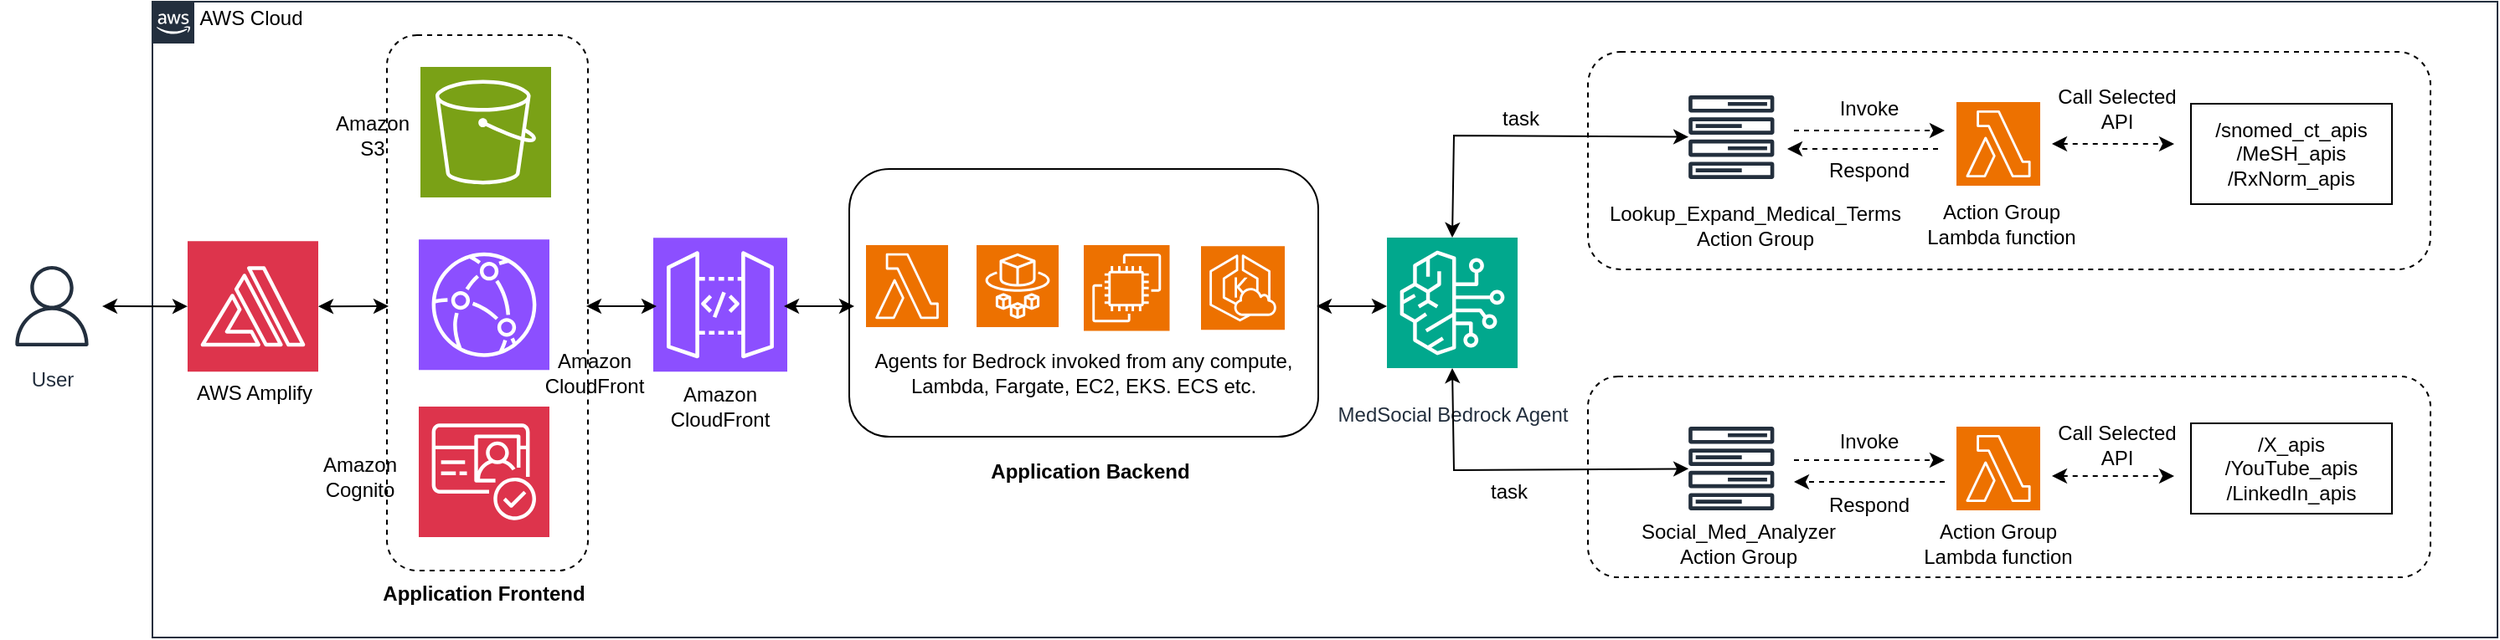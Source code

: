 <mxfile version="27.1.5">
  <diagram name="Page-1" id="mPRYtnHCe1ainTHo_fgo">
    <mxGraphModel dx="1636" dy="427" grid="1" gridSize="10" guides="1" tooltips="1" connect="1" arrows="0" fold="1" page="1" pageScale="1" pageWidth="850" pageHeight="1100" math="0" shadow="0">
      <root>
        <mxCell id="0" />
        <mxCell id="1" parent="0" />
        <mxCell id="MufeMbEMQpiEw7InIswr-2" value="`" style="points=[[0,0],[0.25,0],[0.5,0],[0.75,0],[1,0],[1,0.25],[1,0.5],[1,0.75],[1,1],[0.75,1],[0.5,1],[0.25,1],[0,1],[0,0.75],[0,0.5],[0,0.25]];outlineConnect=0;gradientColor=none;html=1;whiteSpace=wrap;fontSize=12;fontStyle=0;container=1;pointerEvents=0;collapsible=0;recursiveResize=0;shape=mxgraph.aws4.group;grIcon=mxgraph.aws4.group_aws_cloud_alt;strokeColor=#232F3E;fillColor=none;verticalAlign=top;align=left;spacingLeft=30;fontColor=#232F3E;dashed=0;" parent="1" vertex="1">
          <mxGeometry x="-600" y="480" width="1400" height="380" as="geometry" />
        </mxCell>
        <mxCell id="MufeMbEMQpiEw7InIswr-4" value="&lt;br&gt;MedSocial Bedrock Agent&lt;div&gt;&lt;br&gt;&lt;/div&gt;" style="sketch=0;points=[[0,0,0],[0.25,0,0],[0.5,0,0],[0.75,0,0],[1,0,0],[0,1,0],[0.25,1,0],[0.5,1,0],[0.75,1,0],[1,1,0],[0,0.25,0],[0,0.5,0],[0,0.75,0],[1,0.25,0],[1,0.5,0],[1,0.75,0]];outlineConnect=0;fontColor=#232F3E;fillColor=#01A88D;strokeColor=#ffffff;dashed=0;verticalLabelPosition=bottom;verticalAlign=top;align=center;html=1;fontSize=12;fontStyle=0;aspect=fixed;shape=mxgraph.aws4.resourceIcon;resIcon=mxgraph.aws4.bedrock;" parent="MufeMbEMQpiEw7InIswr-2" vertex="1">
          <mxGeometry x="737" y="141" width="78" height="78" as="geometry" />
        </mxCell>
        <mxCell id="MufeMbEMQpiEw7InIswr-5" value="" style="rounded=1;whiteSpace=wrap;html=1;dashed=1;" parent="MufeMbEMQpiEw7InIswr-2" vertex="1">
          <mxGeometry x="857" y="30" width="503" height="130" as="geometry" />
        </mxCell>
        <mxCell id="MufeMbEMQpiEw7InIswr-6" value="" style="rounded=1;whiteSpace=wrap;html=1;dashed=1;" parent="MufeMbEMQpiEw7InIswr-2" vertex="1">
          <mxGeometry x="857" y="224" width="503" height="120" as="geometry" />
        </mxCell>
        <mxCell id="MufeMbEMQpiEw7InIswr-9" value="" style="sketch=0;outlineConnect=0;fontColor=#232F3E;gradientColor=none;fillColor=#232F3D;strokeColor=none;dashed=0;verticalLabelPosition=bottom;verticalAlign=top;align=center;html=1;fontSize=12;fontStyle=0;aspect=fixed;pointerEvents=1;shape=mxgraph.aws4.forums;" parent="MufeMbEMQpiEw7InIswr-2" vertex="1">
          <mxGeometry x="917" y="56" width="51.32" height="50" as="geometry" />
        </mxCell>
        <mxCell id="MufeMbEMQpiEw7InIswr-10" value="" style="sketch=0;points=[[0,0,0],[0.25,0,0],[0.5,0,0],[0.75,0,0],[1,0,0],[0,1,0],[0.25,1,0],[0.5,1,0],[0.75,1,0],[1,1,0],[0,0.25,0],[0,0.5,0],[0,0.75,0],[1,0.25,0],[1,0.5,0],[1,0.75,0]];outlineConnect=0;fontColor=#232F3E;fillColor=#ED7100;strokeColor=#ffffff;dashed=0;verticalLabelPosition=bottom;verticalAlign=top;align=center;html=1;fontSize=12;fontStyle=0;aspect=fixed;shape=mxgraph.aws4.resourceIcon;resIcon=mxgraph.aws4.lambda;" parent="MufeMbEMQpiEw7InIswr-2" vertex="1">
          <mxGeometry x="1077" y="60" width="50" height="50" as="geometry" />
        </mxCell>
        <mxCell id="MufeMbEMQpiEw7InIswr-11" value="&lt;div&gt;/snomed_ct_apis&lt;/div&gt;&lt;div&gt;/MeSH_apis&lt;/div&gt;&lt;div&gt;/RxNorm_apis&lt;br&gt;&lt;/div&gt;" style="rounded=0;whiteSpace=wrap;html=1;" parent="MufeMbEMQpiEw7InIswr-2" vertex="1">
          <mxGeometry x="1217" y="61" width="120" height="60" as="geometry" />
        </mxCell>
        <mxCell id="MufeMbEMQpiEw7InIswr-12" value="" style="sketch=0;outlineConnect=0;fontColor=#232F3E;gradientColor=none;fillColor=#232F3D;strokeColor=none;dashed=0;verticalLabelPosition=bottom;verticalAlign=top;align=center;html=1;fontSize=12;fontStyle=0;aspect=fixed;pointerEvents=1;shape=mxgraph.aws4.forums;" parent="MufeMbEMQpiEw7InIswr-2" vertex="1">
          <mxGeometry x="917" y="254" width="51.32" height="50" as="geometry" />
        </mxCell>
        <mxCell id="MufeMbEMQpiEw7InIswr-14" value="&lt;div&gt;/X_apis&lt;/div&gt;&lt;div&gt;/YouTube_apis&lt;/div&gt;&lt;div&gt;/LinkedIn_apis&lt;br&gt;&lt;/div&gt;" style="rounded=0;whiteSpace=wrap;html=1;" parent="MufeMbEMQpiEw7InIswr-2" vertex="1">
          <mxGeometry x="1217" y="252" width="120" height="54" as="geometry" />
        </mxCell>
        <mxCell id="MufeMbEMQpiEw7InIswr-13" value="" style="sketch=0;points=[[0,0,0],[0.25,0,0],[0.5,0,0],[0.75,0,0],[1,0,0],[0,1,0],[0.25,1,0],[0.5,1,0],[0.75,1,0],[1,1,0],[0,0.25,0],[0,0.5,0],[0,0.75,0],[1,0.25,0],[1,0.5,0],[1,0.75,0]];outlineConnect=0;fontColor=#232F3E;fillColor=#ED7100;strokeColor=#ffffff;dashed=0;verticalLabelPosition=bottom;verticalAlign=top;align=center;html=1;fontSize=12;fontStyle=0;aspect=fixed;shape=mxgraph.aws4.resourceIcon;resIcon=mxgraph.aws4.lambda;" parent="MufeMbEMQpiEw7InIswr-2" vertex="1">
          <mxGeometry x="1077" y="254" width="50" height="50" as="geometry" />
        </mxCell>
        <mxCell id="MufeMbEMQpiEw7InIswr-16" value="Lookup_Expand_Medical_Terms Action Group" style="text;html=1;align=center;verticalAlign=middle;whiteSpace=wrap;rounded=0;" parent="MufeMbEMQpiEw7InIswr-2" vertex="1">
          <mxGeometry x="867" y="119.5" width="180" height="29" as="geometry" />
        </mxCell>
        <mxCell id="MufeMbEMQpiEw7InIswr-28" value="&lt;div&gt;Action Group&lt;/div&gt;&lt;div&gt;Lambda function&lt;br&gt;&lt;/div&gt;" style="text;html=1;align=center;verticalAlign=middle;whiteSpace=wrap;rounded=0;" parent="MufeMbEMQpiEw7InIswr-2" vertex="1">
          <mxGeometry x="1039" y="123" width="130" height="20" as="geometry" />
        </mxCell>
        <mxCell id="MufeMbEMQpiEw7InIswr-31" value="&lt;div&gt;Action Group&lt;/div&gt;&lt;div&gt;Lambda function&lt;br&gt;&lt;/div&gt;" style="text;html=1;align=center;verticalAlign=middle;whiteSpace=wrap;rounded=0;" parent="MufeMbEMQpiEw7InIswr-2" vertex="1">
          <mxGeometry x="1037" y="314" width="130" height="20" as="geometry" />
        </mxCell>
        <mxCell id="MufeMbEMQpiEw7InIswr-32" value="&lt;div&gt;Social_Med_Analyzer &lt;br&gt;&lt;/div&gt;&lt;div&gt;Action Group&lt;/div&gt;" style="text;html=1;align=center;verticalAlign=middle;whiteSpace=wrap;rounded=0;" parent="MufeMbEMQpiEw7InIswr-2" vertex="1">
          <mxGeometry x="857" y="309.5" width="180" height="29" as="geometry" />
        </mxCell>
        <mxCell id="MufeMbEMQpiEw7InIswr-33" value="" style="endArrow=classic;startArrow=classic;html=1;rounded=0;exitX=0.5;exitY=0;exitDx=0;exitDy=0;exitPerimeter=0;" parent="MufeMbEMQpiEw7InIswr-2" source="MufeMbEMQpiEw7InIswr-4" target="MufeMbEMQpiEw7InIswr-9" edge="1">
          <mxGeometry width="50" height="50" relative="1" as="geometry">
            <mxPoint x="1017" y="220" as="sourcePoint" />
            <mxPoint x="1067" y="170" as="targetPoint" />
            <Array as="points">
              <mxPoint x="777" y="80" />
            </Array>
          </mxGeometry>
        </mxCell>
        <mxCell id="MufeMbEMQpiEw7InIswr-34" value="" style="endArrow=classic;startArrow=classic;html=1;rounded=0;entryX=0.5;entryY=1;entryDx=0;entryDy=0;entryPerimeter=0;" parent="MufeMbEMQpiEw7InIswr-2" source="MufeMbEMQpiEw7InIswr-12" target="MufeMbEMQpiEw7InIswr-4" edge="1">
          <mxGeometry width="50" height="50" relative="1" as="geometry">
            <mxPoint x="817" y="141" as="sourcePoint" />
            <mxPoint x="957" y="81" as="targetPoint" />
            <Array as="points">
              <mxPoint x="777" y="280" />
            </Array>
          </mxGeometry>
        </mxCell>
        <mxCell id="MufeMbEMQpiEw7InIswr-36" value="task" style="text;strokeColor=none;align=center;fillColor=none;html=1;verticalAlign=middle;whiteSpace=wrap;rounded=0;" parent="MufeMbEMQpiEw7InIswr-2" vertex="1">
          <mxGeometry x="787" y="55" width="60" height="30" as="geometry" />
        </mxCell>
        <mxCell id="MufeMbEMQpiEw7InIswr-39" value="" style="rounded=1;whiteSpace=wrap;html=1;" parent="MufeMbEMQpiEw7InIswr-2" vertex="1">
          <mxGeometry x="416" y="100" width="280" height="160" as="geometry" />
        </mxCell>
        <mxCell id="MufeMbEMQpiEw7InIswr-40" value="" style="sketch=0;points=[[0,0,0],[0.25,0,0],[0.5,0,0],[0.75,0,0],[1,0,0],[0,1,0],[0.25,1,0],[0.5,1,0],[0.75,1,0],[1,1,0],[0,0.25,0],[0,0.5,0],[0,0.75,0],[1,0.25,0],[1,0.5,0],[1,0.75,0]];outlineConnect=0;fontColor=#232F3E;fillColor=#ED7100;strokeColor=#ffffff;dashed=0;verticalLabelPosition=bottom;verticalAlign=top;align=center;html=1;fontSize=12;fontStyle=0;aspect=fixed;shape=mxgraph.aws4.resourceIcon;resIcon=mxgraph.aws4.lambda;" parent="MufeMbEMQpiEw7InIswr-2" vertex="1">
          <mxGeometry x="426" y="145.5" width="49" height="49" as="geometry" />
        </mxCell>
        <mxCell id="MufeMbEMQpiEw7InIswr-41" value="" style="sketch=0;points=[[0,0,0],[0.25,0,0],[0.5,0,0],[0.75,0,0],[1,0,0],[0,1,0],[0.25,1,0],[0.5,1,0],[0.75,1,0],[1,1,0],[0,0.25,0],[0,0.5,0],[0,0.75,0],[1,0.25,0],[1,0.5,0],[1,0.75,0]];outlineConnect=0;fontColor=#232F3E;fillColor=#ED7100;strokeColor=#ffffff;dashed=0;verticalLabelPosition=bottom;verticalAlign=top;align=center;html=1;fontSize=12;fontStyle=0;aspect=fixed;shape=mxgraph.aws4.resourceIcon;resIcon=mxgraph.aws4.fargate;" parent="MufeMbEMQpiEw7InIswr-2" vertex="1">
          <mxGeometry x="492" y="145.5" width="49" height="49" as="geometry" />
        </mxCell>
        <mxCell id="MufeMbEMQpiEw7InIswr-42" value="" style="sketch=0;points=[[0,0,0],[0.25,0,0],[0.5,0,0],[0.75,0,0],[1,0,0],[0,1,0],[0.25,1,0],[0.5,1,0],[0.75,1,0],[1,1,0],[0,0.25,0],[0,0.5,0],[0,0.75,0],[1,0.25,0],[1,0.5,0],[1,0.75,0]];outlineConnect=0;fontColor=#232F3E;fillColor=#ED7100;strokeColor=#ffffff;dashed=0;verticalLabelPosition=bottom;verticalAlign=top;align=center;html=1;fontSize=12;fontStyle=0;aspect=fixed;shape=mxgraph.aws4.resourceIcon;resIcon=mxgraph.aws4.ec2;" parent="MufeMbEMQpiEw7InIswr-2" vertex="1">
          <mxGeometry x="556" y="145.5" width="51.25" height="51.25" as="geometry" />
        </mxCell>
        <mxCell id="MufeMbEMQpiEw7InIswr-44" value="" style="sketch=0;points=[[0,0,0],[0.25,0,0],[0.5,0,0],[0.75,0,0],[1,0,0],[0,1,0],[0.25,1,0],[0.5,1,0],[0.75,1,0],[1,1,0],[0,0.25,0],[0,0.5,0],[0,0.75,0],[1,0.25,0],[1,0.5,0],[1,0.75,0]];outlineConnect=0;fontColor=#232F3E;fillColor=#ED7100;strokeColor=#ffffff;dashed=0;verticalLabelPosition=bottom;verticalAlign=top;align=center;html=1;fontSize=12;fontStyle=0;aspect=fixed;shape=mxgraph.aws4.resourceIcon;resIcon=mxgraph.aws4.eks_cloud;" parent="MufeMbEMQpiEw7InIswr-2" vertex="1">
          <mxGeometry x="626" y="146.13" width="50" height="50" as="geometry" />
        </mxCell>
        <mxCell id="MufeMbEMQpiEw7InIswr-45" value="" style="sketch=0;points=[[0,0,0],[0.25,0,0],[0.5,0,0],[0.75,0,0],[1,0,0],[0,1,0],[0.25,1,0],[0.5,1,0],[0.75,1,0],[1,1,0],[0,0.25,0],[0,0.5,0],[0,0.75,0],[1,0.25,0],[1,0.5,0],[1,0.75,0]];outlineConnect=0;fontColor=#232F3E;fillColor=#8C4FFF;strokeColor=#ffffff;dashed=0;verticalLabelPosition=bottom;verticalAlign=top;align=center;html=1;fontSize=12;fontStyle=0;aspect=fixed;shape=mxgraph.aws4.resourceIcon;resIcon=mxgraph.aws4.api_gateway;" parent="MufeMbEMQpiEw7InIswr-2" vertex="1">
          <mxGeometry x="299" y="141.13" width="80" height="80" as="geometry" />
        </mxCell>
        <mxCell id="MufeMbEMQpiEw7InIswr-46" value="" style="rounded=1;whiteSpace=wrap;html=1;dashed=1;" parent="MufeMbEMQpiEw7InIswr-2" vertex="1">
          <mxGeometry x="140" y="20" width="120" height="320" as="geometry" />
        </mxCell>
        <mxCell id="MufeMbEMQpiEw7InIswr-47" value="" style="sketch=0;points=[[0,0,0],[0.25,0,0],[0.5,0,0],[0.75,0,0],[1,0,0],[0,1,0],[0.25,1,0],[0.5,1,0],[0.75,1,0],[1,1,0],[0,0.25,0],[0,0.5,0],[0,0.75,0],[1,0.25,0],[1,0.5,0],[1,0.75,0]];outlineConnect=0;fontColor=#232F3E;fillColor=#DD344C;strokeColor=#ffffff;dashed=0;verticalLabelPosition=bottom;verticalAlign=top;align=center;html=1;fontSize=12;fontStyle=0;aspect=fixed;shape=mxgraph.aws4.resourceIcon;resIcon=mxgraph.aws4.amplify;" parent="MufeMbEMQpiEw7InIswr-2" vertex="1">
          <mxGeometry x="21" y="143.13" width="78" height="78" as="geometry" />
        </mxCell>
        <mxCell id="MufeMbEMQpiEw7InIswr-48" value="" style="sketch=0;points=[[0,0,0],[0.25,0,0],[0.5,0,0],[0.75,0,0],[1,0,0],[0,1,0],[0.25,1,0],[0.5,1,0],[0.75,1,0],[1,1,0],[0,0.25,0],[0,0.5,0],[0,0.75,0],[1,0.25,0],[1,0.5,0],[1,0.75,0]];outlineConnect=0;fontColor=#232F3E;fillColor=#8C4FFF;strokeColor=#ffffff;dashed=0;verticalLabelPosition=bottom;verticalAlign=top;align=center;html=1;fontSize=12;fontStyle=0;aspect=fixed;shape=mxgraph.aws4.resourceIcon;resIcon=mxgraph.aws4.cloudfront;" parent="MufeMbEMQpiEw7InIswr-2" vertex="1">
          <mxGeometry x="159" y="142.13" width="78" height="78" as="geometry" />
        </mxCell>
        <mxCell id="MufeMbEMQpiEw7InIswr-49" value="" style="sketch=0;points=[[0,0,0],[0.25,0,0],[0.5,0,0],[0.75,0,0],[1,0,0],[0,1,0],[0.25,1,0],[0.5,1,0],[0.75,1,0],[1,1,0],[0,0.25,0],[0,0.5,0],[0,0.75,0],[1,0.25,0],[1,0.5,0],[1,0.75,0]];outlineConnect=0;fontColor=#232F3E;fillColor=#7AA116;strokeColor=#ffffff;dashed=0;verticalLabelPosition=bottom;verticalAlign=top;align=center;html=1;fontSize=12;fontStyle=0;aspect=fixed;shape=mxgraph.aws4.resourceIcon;resIcon=mxgraph.aws4.s3;" parent="MufeMbEMQpiEw7InIswr-2" vertex="1">
          <mxGeometry x="160" y="39" width="78" height="78" as="geometry" />
        </mxCell>
        <mxCell id="MufeMbEMQpiEw7InIswr-50" value="" style="sketch=0;points=[[0,0,0],[0.25,0,0],[0.5,0,0],[0.75,0,0],[1,0,0],[0,1,0],[0.25,1,0],[0.5,1,0],[0.75,1,0],[1,1,0],[0,0.25,0],[0,0.5,0],[0,0.75,0],[1,0.25,0],[1,0.5,0],[1,0.75,0]];outlineConnect=0;fontColor=#232F3E;fillColor=#DD344C;strokeColor=#ffffff;dashed=0;verticalLabelPosition=bottom;verticalAlign=top;align=center;html=1;fontSize=12;fontStyle=0;aspect=fixed;shape=mxgraph.aws4.resourceIcon;resIcon=mxgraph.aws4.cognito;" parent="MufeMbEMQpiEw7InIswr-2" vertex="1">
          <mxGeometry x="159" y="242" width="78" height="78" as="geometry" />
        </mxCell>
        <mxCell id="MufeMbEMQpiEw7InIswr-59" value="AWS Cloud" style="text;html=1;align=center;verticalAlign=middle;whiteSpace=wrap;rounded=0;" parent="MufeMbEMQpiEw7InIswr-2" vertex="1">
          <mxGeometry x="19" width="80" height="20" as="geometry" />
        </mxCell>
        <mxCell id="MufeMbEMQpiEw7InIswr-60" value="AWS Amplify" style="text;html=1;align=center;verticalAlign=middle;whiteSpace=wrap;rounded=0;" parent="MufeMbEMQpiEw7InIswr-2" vertex="1">
          <mxGeometry x="21" y="224" width="80" height="20" as="geometry" />
        </mxCell>
        <mxCell id="MufeMbEMQpiEw7InIswr-61" value="Amazon S3" style="text;html=1;align=center;verticalAlign=middle;whiteSpace=wrap;rounded=0;" parent="MufeMbEMQpiEw7InIswr-2" vertex="1">
          <mxGeometry x="101" y="60" width="61" height="40" as="geometry" />
        </mxCell>
        <mxCell id="MufeMbEMQpiEw7InIswr-62" value="Amazon CloudFront" style="text;html=1;align=center;verticalAlign=middle;whiteSpace=wrap;rounded=0;" parent="MufeMbEMQpiEw7InIswr-2" vertex="1">
          <mxGeometry x="229" y="200.75" width="70" height="43.25" as="geometry" />
        </mxCell>
        <mxCell id="MufeMbEMQpiEw7InIswr-63" value="&lt;div&gt;Amazon Cognito&lt;/div&gt;" style="text;html=1;align=center;verticalAlign=middle;whiteSpace=wrap;rounded=0;" parent="MufeMbEMQpiEw7InIswr-2" vertex="1">
          <mxGeometry x="89" y="262.38" width="70" height="43.25" as="geometry" />
        </mxCell>
        <mxCell id="MufeMbEMQpiEw7InIswr-64" value="&lt;div&gt;&lt;b&gt;Application Frontend&lt;br&gt;&lt;/b&gt;&lt;/div&gt;" style="text;html=1;align=center;verticalAlign=middle;whiteSpace=wrap;rounded=0;" parent="MufeMbEMQpiEw7InIswr-2" vertex="1">
          <mxGeometry x="113" y="338.5" width="170" height="30" as="geometry" />
        </mxCell>
        <mxCell id="MufeMbEMQpiEw7InIswr-65" value="Amazon CloudFront" style="text;html=1;align=center;verticalAlign=middle;whiteSpace=wrap;rounded=0;" parent="MufeMbEMQpiEw7InIswr-2" vertex="1">
          <mxGeometry x="304" y="220.13" width="70" height="43.25" as="geometry" />
        </mxCell>
        <mxCell id="MufeMbEMQpiEw7InIswr-66" value="&lt;div&gt;&lt;b&gt;Application Backend&lt;br&gt;&lt;/b&gt;&lt;/div&gt;" style="text;html=1;align=center;verticalAlign=middle;whiteSpace=wrap;rounded=0;" parent="MufeMbEMQpiEw7InIswr-2" vertex="1">
          <mxGeometry x="475" y="266" width="170" height="30" as="geometry" />
        </mxCell>
        <mxCell id="MufeMbEMQpiEw7InIswr-67" value="Agents for Bedrock invoked from any compute, Lambda, Fargate, EC2, EKS. ECS etc." style="text;html=1;align=center;verticalAlign=middle;whiteSpace=wrap;rounded=0;" parent="MufeMbEMQpiEw7InIswr-2" vertex="1">
          <mxGeometry x="429" y="209.38" width="254" height="26" as="geometry" />
        </mxCell>
        <mxCell id="MufeMbEMQpiEw7InIswr-68" value="" style="endArrow=classic;html=1;rounded=0;dashed=1;" parent="MufeMbEMQpiEw7InIswr-2" edge="1">
          <mxGeometry width="50" height="50" relative="1" as="geometry">
            <mxPoint x="1066" y="88" as="sourcePoint" />
            <mxPoint x="976" y="88" as="targetPoint" />
          </mxGeometry>
        </mxCell>
        <mxCell id="MufeMbEMQpiEw7InIswr-69" value="" style="endArrow=classic;html=1;rounded=0;dashed=1;" parent="MufeMbEMQpiEw7InIswr-2" edge="1">
          <mxGeometry width="50" height="50" relative="1" as="geometry">
            <mxPoint x="1070" y="287" as="sourcePoint" />
            <mxPoint x="980" y="287" as="targetPoint" />
          </mxGeometry>
        </mxCell>
        <mxCell id="MufeMbEMQpiEw7InIswr-70" value="" style="endArrow=classic;html=1;rounded=0;dashed=1;" parent="MufeMbEMQpiEw7InIswr-2" edge="1">
          <mxGeometry width="50" height="50" relative="1" as="geometry">
            <mxPoint x="980" y="274" as="sourcePoint" />
            <mxPoint x="1070" y="274" as="targetPoint" />
          </mxGeometry>
        </mxCell>
        <mxCell id="MufeMbEMQpiEw7InIswr-71" value="" style="endArrow=classic;html=1;rounded=0;dashed=1;" parent="MufeMbEMQpiEw7InIswr-2" edge="1">
          <mxGeometry width="50" height="50" relative="1" as="geometry">
            <mxPoint x="980" y="77" as="sourcePoint" />
            <mxPoint x="1070" y="77" as="targetPoint" />
          </mxGeometry>
        </mxCell>
        <mxCell id="MufeMbEMQpiEw7InIswr-72" value="" style="endArrow=classic;startArrow=classic;html=1;rounded=0;dashed=1;" parent="MufeMbEMQpiEw7InIswr-2" edge="1">
          <mxGeometry width="50" height="50" relative="1" as="geometry">
            <mxPoint x="1134" y="85" as="sourcePoint" />
            <mxPoint x="1207" y="85" as="targetPoint" />
          </mxGeometry>
        </mxCell>
        <mxCell id="MufeMbEMQpiEw7InIswr-73" value="" style="endArrow=classic;startArrow=classic;html=1;rounded=0;dashed=1;" parent="MufeMbEMQpiEw7InIswr-2" edge="1">
          <mxGeometry width="50" height="50" relative="1" as="geometry">
            <mxPoint x="1134" y="283.5" as="sourcePoint" />
            <mxPoint x="1207" y="283.5" as="targetPoint" />
          </mxGeometry>
        </mxCell>
        <mxCell id="MufeMbEMQpiEw7InIswr-74" value="task" style="text;strokeColor=none;align=center;fillColor=none;html=1;verticalAlign=middle;whiteSpace=wrap;rounded=0;" parent="MufeMbEMQpiEw7InIswr-2" vertex="1">
          <mxGeometry x="780" y="280" width="60" height="26" as="geometry" />
        </mxCell>
        <mxCell id="MufeMbEMQpiEw7InIswr-75" value="Invoke" style="text;strokeColor=none;align=center;fillColor=none;html=1;verticalAlign=middle;whiteSpace=wrap;rounded=0;" parent="MufeMbEMQpiEw7InIswr-2" vertex="1">
          <mxGeometry x="995" y="250" width="60" height="26" as="geometry" />
        </mxCell>
        <mxCell id="MufeMbEMQpiEw7InIswr-76" value="Invoke" style="text;strokeColor=none;align=center;fillColor=none;html=1;verticalAlign=middle;whiteSpace=wrap;rounded=0;" parent="MufeMbEMQpiEw7InIswr-2" vertex="1">
          <mxGeometry x="995" y="51" width="60" height="26" as="geometry" />
        </mxCell>
        <mxCell id="MufeMbEMQpiEw7InIswr-77" value="Respond" style="text;strokeColor=none;align=center;fillColor=none;html=1;verticalAlign=middle;whiteSpace=wrap;rounded=0;" parent="MufeMbEMQpiEw7InIswr-2" vertex="1">
          <mxGeometry x="995" y="88" width="60" height="26" as="geometry" />
        </mxCell>
        <mxCell id="MufeMbEMQpiEw7InIswr-78" value="Respond" style="text;strokeColor=none;align=center;fillColor=none;html=1;verticalAlign=middle;whiteSpace=wrap;rounded=0;" parent="MufeMbEMQpiEw7InIswr-2" vertex="1">
          <mxGeometry x="995" y="288" width="60" height="26" as="geometry" />
        </mxCell>
        <mxCell id="MufeMbEMQpiEw7InIswr-80" value="Call Selected API" style="text;strokeColor=none;align=center;fillColor=none;html=1;verticalAlign=middle;whiteSpace=wrap;rounded=0;" parent="MufeMbEMQpiEw7InIswr-2" vertex="1">
          <mxGeometry x="1133" y="51" width="80" height="26" as="geometry" />
        </mxCell>
        <mxCell id="MufeMbEMQpiEw7InIswr-81" value="Call Selected API" style="text;strokeColor=none;align=center;fillColor=none;html=1;verticalAlign=middle;whiteSpace=wrap;rounded=0;" parent="MufeMbEMQpiEw7InIswr-2" vertex="1">
          <mxGeometry x="1133" y="252" width="80" height="26" as="geometry" />
        </mxCell>
        <mxCell id="MufeMbEMQpiEw7InIswr-3" value="User" style="sketch=0;outlineConnect=0;fontColor=#232F3E;gradientColor=none;strokeColor=#232F3E;fillColor=#ffffff;dashed=0;verticalLabelPosition=bottom;verticalAlign=top;align=center;html=1;fontSize=12;fontStyle=0;aspect=fixed;shape=mxgraph.aws4.resourceIcon;resIcon=mxgraph.aws4.user;" parent="1" vertex="1">
          <mxGeometry x="-690" y="632" width="60" height="60" as="geometry" />
        </mxCell>
        <mxCell id="MufeMbEMQpiEw7InIswr-52" value="" style="endArrow=classic;startArrow=classic;html=1;rounded=0;" parent="1" source="MufeMbEMQpiEw7InIswr-3" target="MufeMbEMQpiEw7InIswr-47" edge="1">
          <mxGeometry width="50" height="50" relative="1" as="geometry">
            <mxPoint x="-320" y="730" as="sourcePoint" />
            <mxPoint x="-580" y="660" as="targetPoint" />
          </mxGeometry>
        </mxCell>
        <mxCell id="MufeMbEMQpiEw7InIswr-53" value="" style="endArrow=classic;startArrow=classic;html=1;rounded=0;exitX=1;exitY=0.5;exitDx=0;exitDy=0;exitPerimeter=0;" parent="1" source="MufeMbEMQpiEw7InIswr-47" edge="1">
          <mxGeometry width="50" height="50" relative="1" as="geometry">
            <mxPoint x="-510" y="662" as="sourcePoint" />
            <mxPoint x="-459" y="662" as="targetPoint" />
          </mxGeometry>
        </mxCell>
        <mxCell id="MufeMbEMQpiEw7InIswr-54" value="" style="endArrow=classic;startArrow=classic;html=1;rounded=0;exitX=1;exitY=0.5;exitDx=0;exitDy=0;exitPerimeter=0;" parent="1" edge="1">
          <mxGeometry width="50" height="50" relative="1" as="geometry">
            <mxPoint x="-341" y="662" as="sourcePoint" />
            <mxPoint x="-299" y="662" as="targetPoint" />
          </mxGeometry>
        </mxCell>
        <mxCell id="MufeMbEMQpiEw7InIswr-55" value="" style="endArrow=classic;startArrow=classic;html=1;rounded=0;exitX=1;exitY=0.5;exitDx=0;exitDy=0;exitPerimeter=0;" parent="1" edge="1">
          <mxGeometry width="50" height="50" relative="1" as="geometry">
            <mxPoint x="-223" y="662" as="sourcePoint" />
            <mxPoint x="-181" y="662" as="targetPoint" />
          </mxGeometry>
        </mxCell>
        <mxCell id="MufeMbEMQpiEw7InIswr-56" value="" style="endArrow=classic;startArrow=classic;html=1;rounded=0;exitX=1;exitY=0.5;exitDx=0;exitDy=0;exitPerimeter=0;" parent="1" edge="1">
          <mxGeometry width="50" height="50" relative="1" as="geometry">
            <mxPoint x="95" y="662" as="sourcePoint" />
            <mxPoint x="137" y="662" as="targetPoint" />
          </mxGeometry>
        </mxCell>
      </root>
    </mxGraphModel>
  </diagram>
</mxfile>
